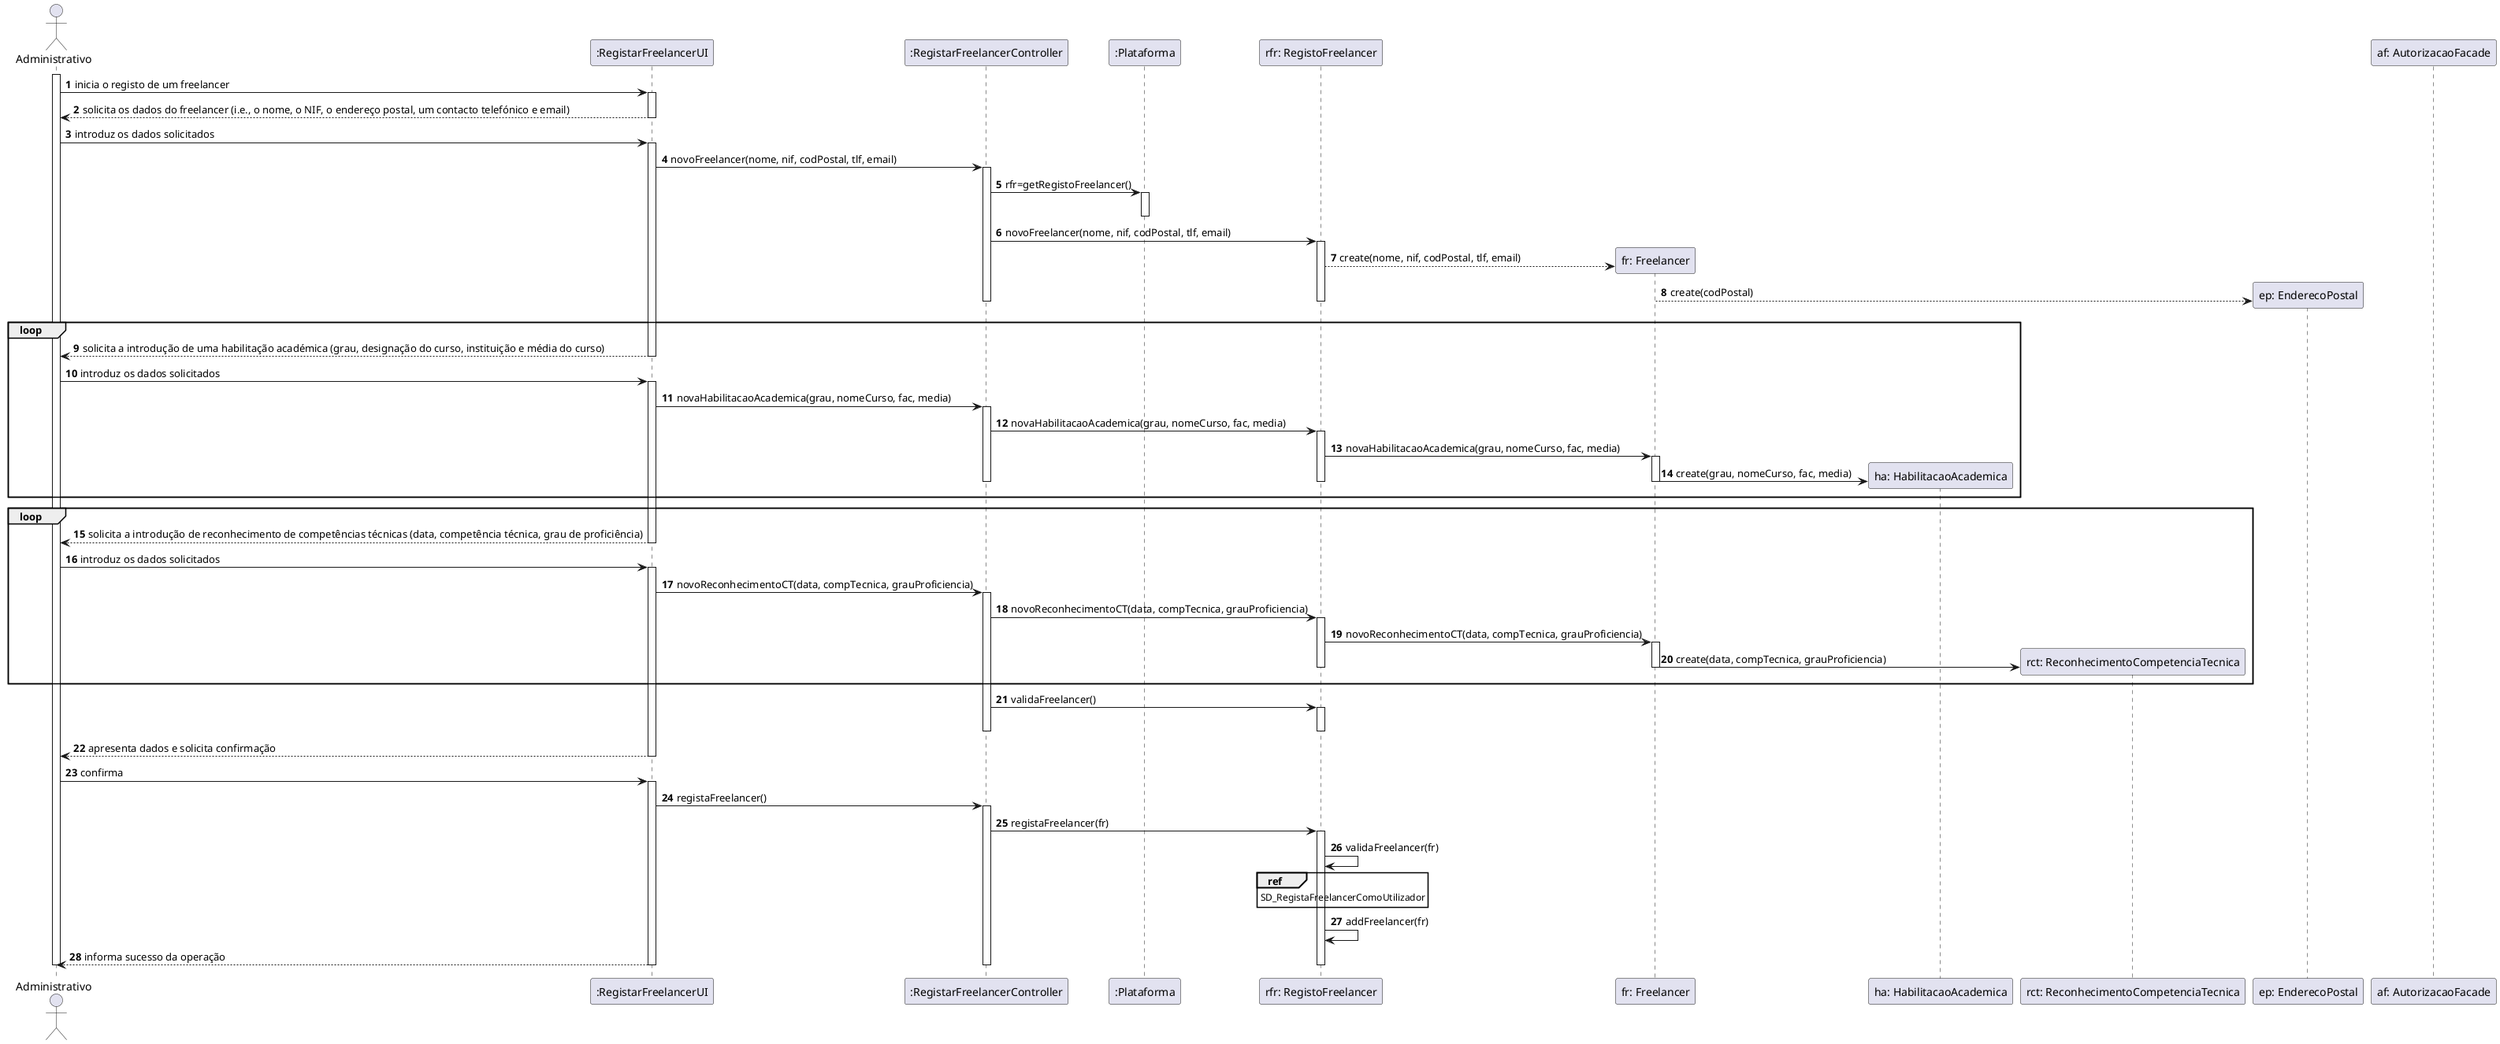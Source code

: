 @startuml
autonumber
'hide footbox
actor "Administrativo" as ADM

participant ":RegistarFreelancerUI" as UI
participant ":RegistarFreelancerController" as CTRL
participant ":Plataforma" as PLAT
participant "rfr: RegistoFreelancer" as RF
participant "fr: Freelancer" as FR
participant "ha: HabilitacaoAcademica" as HA
participant "rct: ReconhecimentoCompetenciaTecnica" as RCT
participant "ep: EnderecoPostal" as EP
participant "af: AutorizacaoFacade" as AF


activate ADM

ADM -> UI : inicia o registo de um freelancer
activate UI
UI --> ADM : solicita os dados do freelancer (i.e., o nome, o NIF, o endereço postal, um contacto telefónico e email)
deactivate UI

ADM -> UI : introduz os dados solicitados
activate UI
UI -> CTRL : novoFreelancer(nome, nif, codPostal, tlf, email)
activate CTRL
CTRL -> PLAT : rfr=getRegistoFreelancer()
activate PLAT
deactivate PLAT
CTRL -> RF : novoFreelancer(nome, nif, codPostal, tlf, email)
activate RF
RF --> FR** : create(nome, nif, codPostal, tlf, email)
FR --> EP** : create(codPostal)
deactivate FR
deactivate RF
deactivate CTRL

loop
UI --> ADM : solicita a introdução de uma habilitação académica (grau, designação do curso, instituição e média do curso)
deactivate UI
ADM -> UI : introduz os dados solicitados
activate UI
UI -> CTRL : novaHabilitacaoAcademica(grau, nomeCurso, fac, media)
activate CTRL
CTRL -> RF : novaHabilitacaoAcademica(grau, nomeCurso, fac, media)
activate RF
RF -> FR : novaHabilitacaoAcademica(grau, nomeCurso, fac, media)
activate FR
FR -> HA** : create(grau, nomeCurso, fac, media)

deactivate FR
deactivate RF

deactivate CTRL
end loop

loop
UI --> ADM : solicita a introdução de reconhecimento de competências técnicas (data, competência técnica, grau de proficiência)
deactivate UI
ADM -> UI : introduz os dados solicitados
activate UI
UI -> CTRL : novoReconhecimentoCT(data, compTecnica, grauProficiencia)
activate CTRL
CTRL -> RF : novoReconhecimentoCT(data, compTecnica, grauProficiencia)
activate RF
RF -> FR : novoReconhecimentoCT(data, compTecnica, grauProficiencia)
activate FR
FR -> RCT** : create(data, compTecnica, grauProficiencia)
deactivate FR
deactivate RF
end loop 


CTRL -> RF : validaFreelancer()
activate RF
deactivate RF
deactivate CTRL


UI --> ADM : apresenta dados e solicita confirmação
deactivate UI

ADM -> UI : confirma
activate UI
UI -> CTRL : registaFreelancer()
activate CTRL
CTRL -> RF : registaFreelancer(fr)
activate RF
RF -> RF : validaFreelancer(fr)
ref over RF : SD_RegistaFreelancerComoUtilizador
RF -> RF : addFreelancer(fr)
UI --> ADM : informa sucesso da operação
deactivate RF
deactivate CTRL
deactivate UI

deactivate ADM

@enduml